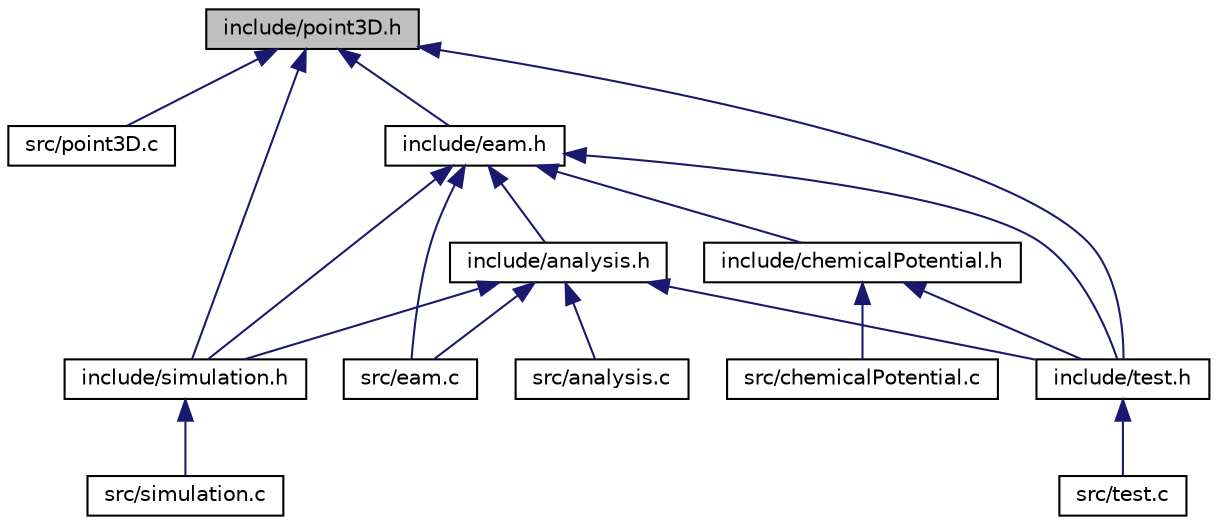 digraph "include/point3D.h"
{
  edge [fontname="Helvetica",fontsize="10",labelfontname="Helvetica",labelfontsize="10"];
  node [fontname="Helvetica",fontsize="10",shape=record];
  Node1 [label="include/point3D.h",height=0.2,width=0.4,color="black", fillcolor="grey75", style="filled" fontcolor="black"];
  Node1 -> Node2 [dir="back",color="midnightblue",fontsize="10",style="solid",fontname="Helvetica"];
  Node2 [label="src/point3D.c",height=0.2,width=0.4,color="black", fillcolor="white", style="filled",URL="$point3D_8c.html",tooltip="Source file for point3D.h. "];
  Node1 -> Node3 [dir="back",color="midnightblue",fontsize="10",style="solid",fontname="Helvetica"];
  Node3 [label="include/eam.h",height=0.2,width=0.4,color="black", fillcolor="white", style="filled",URL="$eam_8h.html",tooltip="Function prototypes of EAM methods. "];
  Node3 -> Node4 [dir="back",color="midnightblue",fontsize="10",style="solid",fontname="Helvetica"];
  Node4 [label="src/eam.c",height=0.2,width=0.4,color="black", fillcolor="white", style="filled",URL="$eam_8c.html",tooltip="Source file for ean.h. "];
  Node3 -> Node5 [dir="back",color="midnightblue",fontsize="10",style="solid",fontname="Helvetica"];
  Node5 [label="include/analysis.h",height=0.2,width=0.4,color="black", fillcolor="white", style="filled",URL="$analysis_8h.html",tooltip="Function prototypes of analysis. "];
  Node5 -> Node6 [dir="back",color="midnightblue",fontsize="10",style="solid",fontname="Helvetica"];
  Node6 [label="src/analysis.c",height=0.2,width=0.4,color="black", fillcolor="white", style="filled",URL="$analysis_8c.html"];
  Node5 -> Node4 [dir="back",color="midnightblue",fontsize="10",style="solid",fontname="Helvetica"];
  Node5 -> Node7 [dir="back",color="midnightblue",fontsize="10",style="solid",fontname="Helvetica"];
  Node7 [label="include/simulation.h",height=0.2,width=0.4,color="black", fillcolor="white", style="filled",URL="$simulation_8h.html"];
  Node7 -> Node8 [dir="back",color="midnightblue",fontsize="10",style="solid",fontname="Helvetica"];
  Node8 [label="src/simulation.c",height=0.2,width=0.4,color="black", fillcolor="white", style="filled",URL="$simulation_8c.html",tooltip="Source code for simulation.h. "];
  Node5 -> Node9 [dir="back",color="midnightblue",fontsize="10",style="solid",fontname="Helvetica"];
  Node9 [label="include/test.h",height=0.2,width=0.4,color="black", fillcolor="white", style="filled",URL="$test_8h.html",tooltip="Function prototypes of EAM methods. "];
  Node9 -> Node10 [dir="back",color="midnightblue",fontsize="10",style="solid",fontname="Helvetica"];
  Node10 [label="src/test.c",height=0.2,width=0.4,color="black", fillcolor="white", style="filled",URL="$test_8c.html",tooltip="Source file for test functions. "];
  Node3 -> Node11 [dir="back",color="midnightblue",fontsize="10",style="solid",fontname="Helvetica"];
  Node11 [label="include/chemicalPotential.h",height=0.2,width=0.4,color="black", fillcolor="white", style="filled",URL="$chemicalPotential_8h.html",tooltip="Function prototypes for chemicalPotential calculation. "];
  Node11 -> Node12 [dir="back",color="midnightblue",fontsize="10",style="solid",fontname="Helvetica"];
  Node12 [label="src/chemicalPotential.c",height=0.2,width=0.4,color="black", fillcolor="white", style="filled",URL="$chemicalPotential_8c.html",tooltip="Contains functions to calculate chemical potential. "];
  Node11 -> Node9 [dir="back",color="midnightblue",fontsize="10",style="solid",fontname="Helvetica"];
  Node3 -> Node7 [dir="back",color="midnightblue",fontsize="10",style="solid",fontname="Helvetica"];
  Node3 -> Node9 [dir="back",color="midnightblue",fontsize="10",style="solid",fontname="Helvetica"];
  Node1 -> Node7 [dir="back",color="midnightblue",fontsize="10",style="solid",fontname="Helvetica"];
  Node1 -> Node9 [dir="back",color="midnightblue",fontsize="10",style="solid",fontname="Helvetica"];
}
